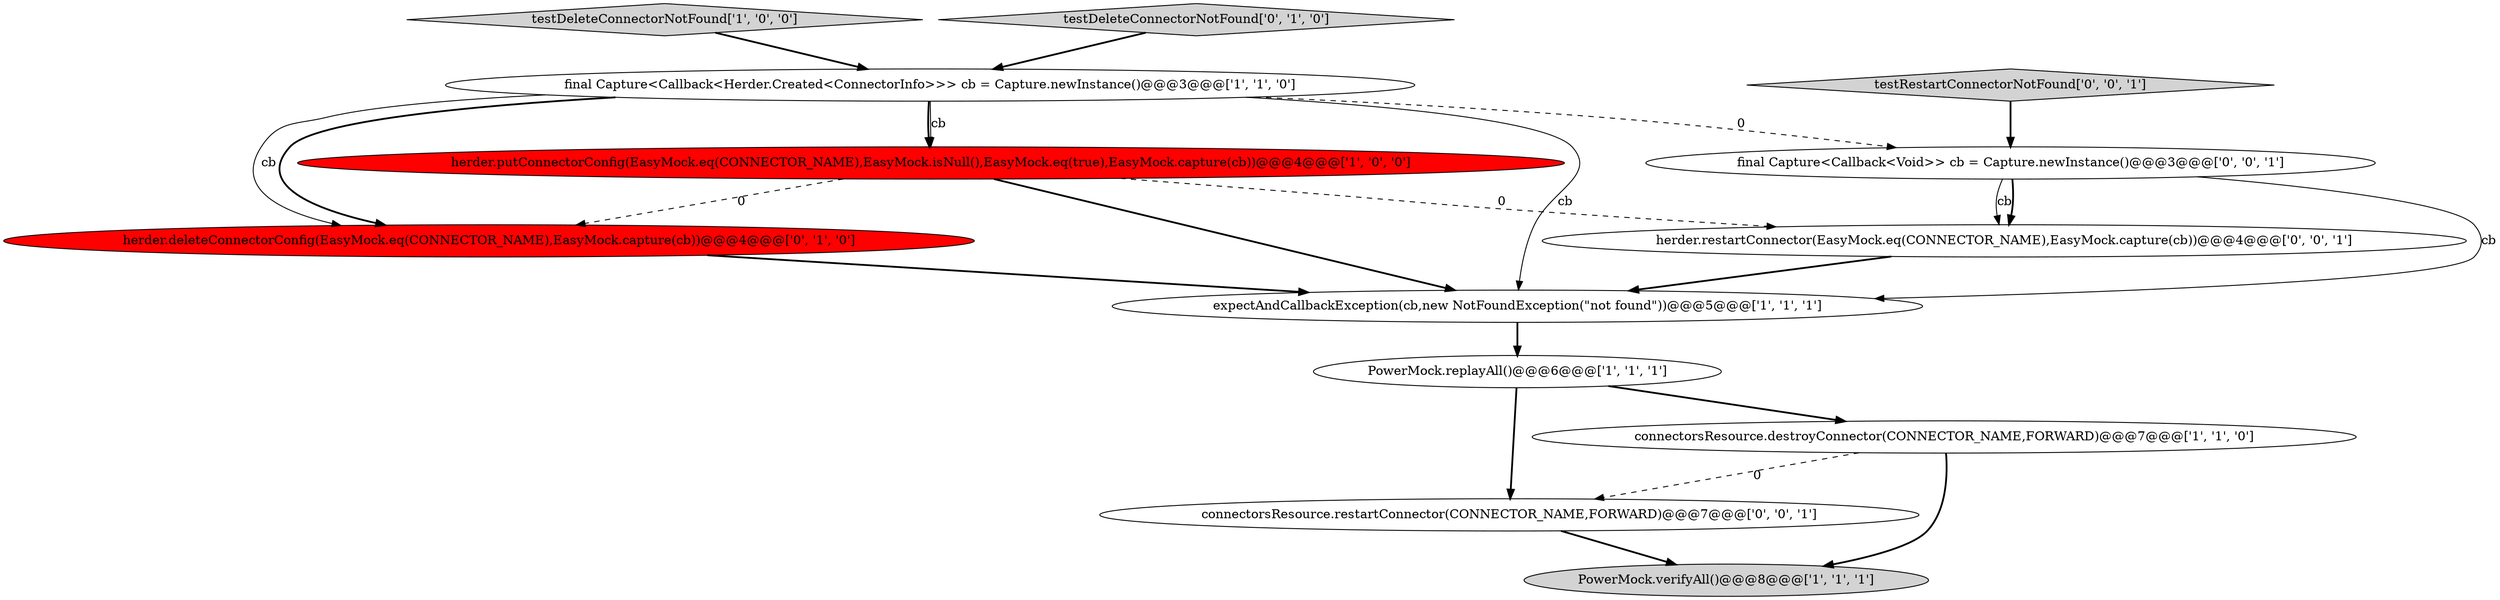 digraph {
12 [style = filled, label = "connectorsResource.restartConnector(CONNECTOR_NAME,FORWARD)@@@7@@@['0', '0', '1']", fillcolor = white, shape = ellipse image = "AAA0AAABBB3BBB"];
0 [style = filled, label = "testDeleteConnectorNotFound['1', '0', '0']", fillcolor = lightgray, shape = diamond image = "AAA0AAABBB1BBB"];
6 [style = filled, label = "expectAndCallbackException(cb,new NotFoundException(\"not found\"))@@@5@@@['1', '1', '1']", fillcolor = white, shape = ellipse image = "AAA0AAABBB1BBB"];
11 [style = filled, label = "final Capture<Callback<Void>> cb = Capture.newInstance()@@@3@@@['0', '0', '1']", fillcolor = white, shape = ellipse image = "AAA0AAABBB3BBB"];
3 [style = filled, label = "PowerMock.replayAll()@@@6@@@['1', '1', '1']", fillcolor = white, shape = ellipse image = "AAA0AAABBB1BBB"];
5 [style = filled, label = "connectorsResource.destroyConnector(CONNECTOR_NAME,FORWARD)@@@7@@@['1', '1', '0']", fillcolor = white, shape = ellipse image = "AAA0AAABBB1BBB"];
10 [style = filled, label = "testRestartConnectorNotFound['0', '0', '1']", fillcolor = lightgray, shape = diamond image = "AAA0AAABBB3BBB"];
1 [style = filled, label = "herder.putConnectorConfig(EasyMock.eq(CONNECTOR_NAME),EasyMock.isNull(),EasyMock.eq(true),EasyMock.capture(cb))@@@4@@@['1', '0', '0']", fillcolor = red, shape = ellipse image = "AAA1AAABBB1BBB"];
8 [style = filled, label = "herder.deleteConnectorConfig(EasyMock.eq(CONNECTOR_NAME),EasyMock.capture(cb))@@@4@@@['0', '1', '0']", fillcolor = red, shape = ellipse image = "AAA1AAABBB2BBB"];
9 [style = filled, label = "herder.restartConnector(EasyMock.eq(CONNECTOR_NAME),EasyMock.capture(cb))@@@4@@@['0', '0', '1']", fillcolor = white, shape = ellipse image = "AAA0AAABBB3BBB"];
4 [style = filled, label = "PowerMock.verifyAll()@@@8@@@['1', '1', '1']", fillcolor = lightgray, shape = ellipse image = "AAA0AAABBB1BBB"];
2 [style = filled, label = "final Capture<Callback<Herder.Created<ConnectorInfo>>> cb = Capture.newInstance()@@@3@@@['1', '1', '0']", fillcolor = white, shape = ellipse image = "AAA0AAABBB1BBB"];
7 [style = filled, label = "testDeleteConnectorNotFound['0', '1', '0']", fillcolor = lightgray, shape = diamond image = "AAA0AAABBB2BBB"];
6->3 [style = bold, label=""];
2->6 [style = solid, label="cb"];
5->12 [style = dashed, label="0"];
2->1 [style = bold, label=""];
0->2 [style = bold, label=""];
11->9 [style = solid, label="cb"];
1->9 [style = dashed, label="0"];
8->6 [style = bold, label=""];
3->12 [style = bold, label=""];
11->9 [style = bold, label=""];
9->6 [style = bold, label=""];
11->6 [style = solid, label="cb"];
3->5 [style = bold, label=""];
1->6 [style = bold, label=""];
12->4 [style = bold, label=""];
7->2 [style = bold, label=""];
5->4 [style = bold, label=""];
2->11 [style = dashed, label="0"];
1->8 [style = dashed, label="0"];
2->1 [style = solid, label="cb"];
2->8 [style = bold, label=""];
2->8 [style = solid, label="cb"];
10->11 [style = bold, label=""];
}
